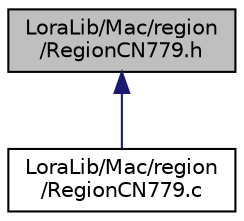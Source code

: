 digraph "LoraLib/Mac/region/RegionCN779.h"
{
  edge [fontname="Helvetica",fontsize="10",labelfontname="Helvetica",labelfontsize="10"];
  node [fontname="Helvetica",fontsize="10",shape=record];
  Node26 [label="LoraLib/Mac/region\l/RegionCN779.h",height=0.2,width=0.4,color="black", fillcolor="grey75", style="filled", fontcolor="black"];
  Node26 -> Node27 [dir="back",color="midnightblue",fontsize="10",style="solid",fontname="Helvetica"];
  Node27 [label="LoraLib/Mac/region\l/RegionCN779.c",height=0.2,width=0.4,color="black", fillcolor="white", style="filled",URL="$_region_c_n779_8c.html",tooltip="Region implementation for CN779 "];
}

